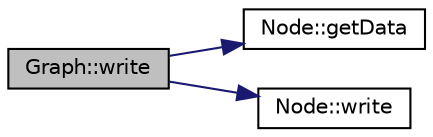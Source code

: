 digraph "Graph::write"
{
  edge [fontname="Helvetica",fontsize="10",labelfontname="Helvetica",labelfontsize="10"];
  node [fontname="Helvetica",fontsize="10",shape=record];
  rankdir="LR";
  Node60 [label="Graph::write",height=0.2,width=0.4,color="black", fillcolor="grey75", style="filled", fontcolor="black"];
  Node60 -> Node61 [color="midnightblue",fontsize="10",style="solid",fontname="Helvetica"];
  Node61 [label="Node::getData",height=0.2,width=0.4,color="black", fillcolor="white", style="filled",URL="$class_node.html#abdb083d1af1b62ee3f90f9996518f5cb",tooltip="Getter Data. "];
  Node60 -> Node62 [color="midnightblue",fontsize="10",style="solid",fontname="Helvetica"];
  Node62 [label="Node::write",height=0.2,width=0.4,color="black", fillcolor="white", style="filled",URL="$class_node.html#a01967a39cb1b94b4132715443bf31b69",tooltip="<< Node "];
}
